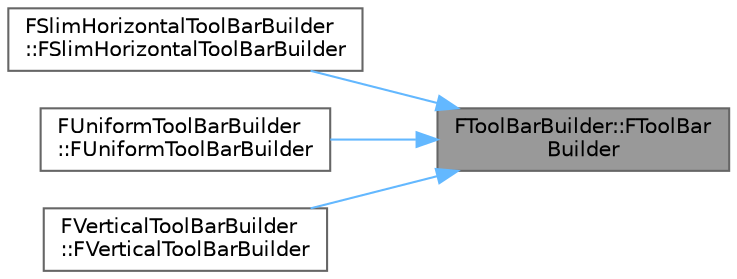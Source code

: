 digraph "FToolBarBuilder::FToolBarBuilder"
{
 // INTERACTIVE_SVG=YES
 // LATEX_PDF_SIZE
  bgcolor="transparent";
  edge [fontname=Helvetica,fontsize=10,labelfontname=Helvetica,labelfontsize=10];
  node [fontname=Helvetica,fontsize=10,shape=box,height=0.2,width=0.4];
  rankdir="RL";
  Node1 [id="Node000001",label="FToolBarBuilder::FToolBar\lBuilder",height=0.2,width=0.4,color="gray40", fillcolor="grey60", style="filled", fontcolor="black",tooltip=" "];
  Node1 -> Node2 [id="edge1_Node000001_Node000002",dir="back",color="steelblue1",style="solid",tooltip=" "];
  Node2 [id="Node000002",label="FSlimHorizontalToolBarBuilder\l::FSlimHorizontalToolBarBuilder",height=0.2,width=0.4,color="grey40", fillcolor="white", style="filled",URL="$d4/d44/classFSlimHorizontalToolBarBuilder.html#aba89ec7e8f780ba253de1729c491f380",tooltip="Constructor."];
  Node1 -> Node3 [id="edge2_Node000001_Node000003",dir="back",color="steelblue1",style="solid",tooltip=" "];
  Node3 [id="Node000003",label="FUniformToolBarBuilder\l::FUniformToolBarBuilder",height=0.2,width=0.4,color="grey40", fillcolor="white", style="filled",URL="$df/d9b/classFUniformToolBarBuilder.html#ae3d459aff83f12126d24252cc07b8364",tooltip="Constructor."];
  Node1 -> Node4 [id="edge3_Node000001_Node000004",dir="back",color="steelblue1",style="solid",tooltip=" "];
  Node4 [id="Node000004",label="FVerticalToolBarBuilder\l::FVerticalToolBarBuilder",height=0.2,width=0.4,color="grey40", fillcolor="white", style="filled",URL="$d8/d6a/classFVerticalToolBarBuilder.html#a5ba8095ae9f03095e5c25935ca965e73",tooltip="Constructor."];
}
